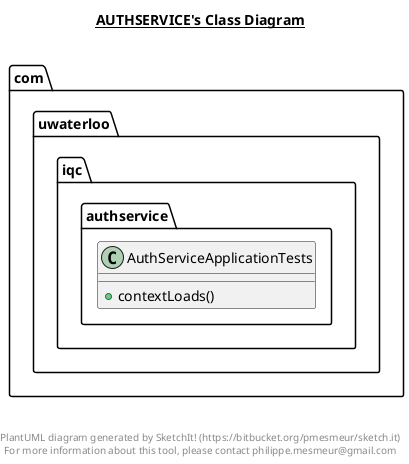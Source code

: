 @startuml

title __AUTHSERVICE's Class Diagram__\n

  namespace com.uwaterloo.iqc.authservice {
    class com.uwaterloo.iqc.authservice.AuthServiceApplicationTests {
        + contextLoads()
    }
  }
  



right footer


PlantUML diagram generated by SketchIt! (https://bitbucket.org/pmesmeur/sketch.it)
For more information about this tool, please contact philippe.mesmeur@gmail.com
endfooter

@enduml
